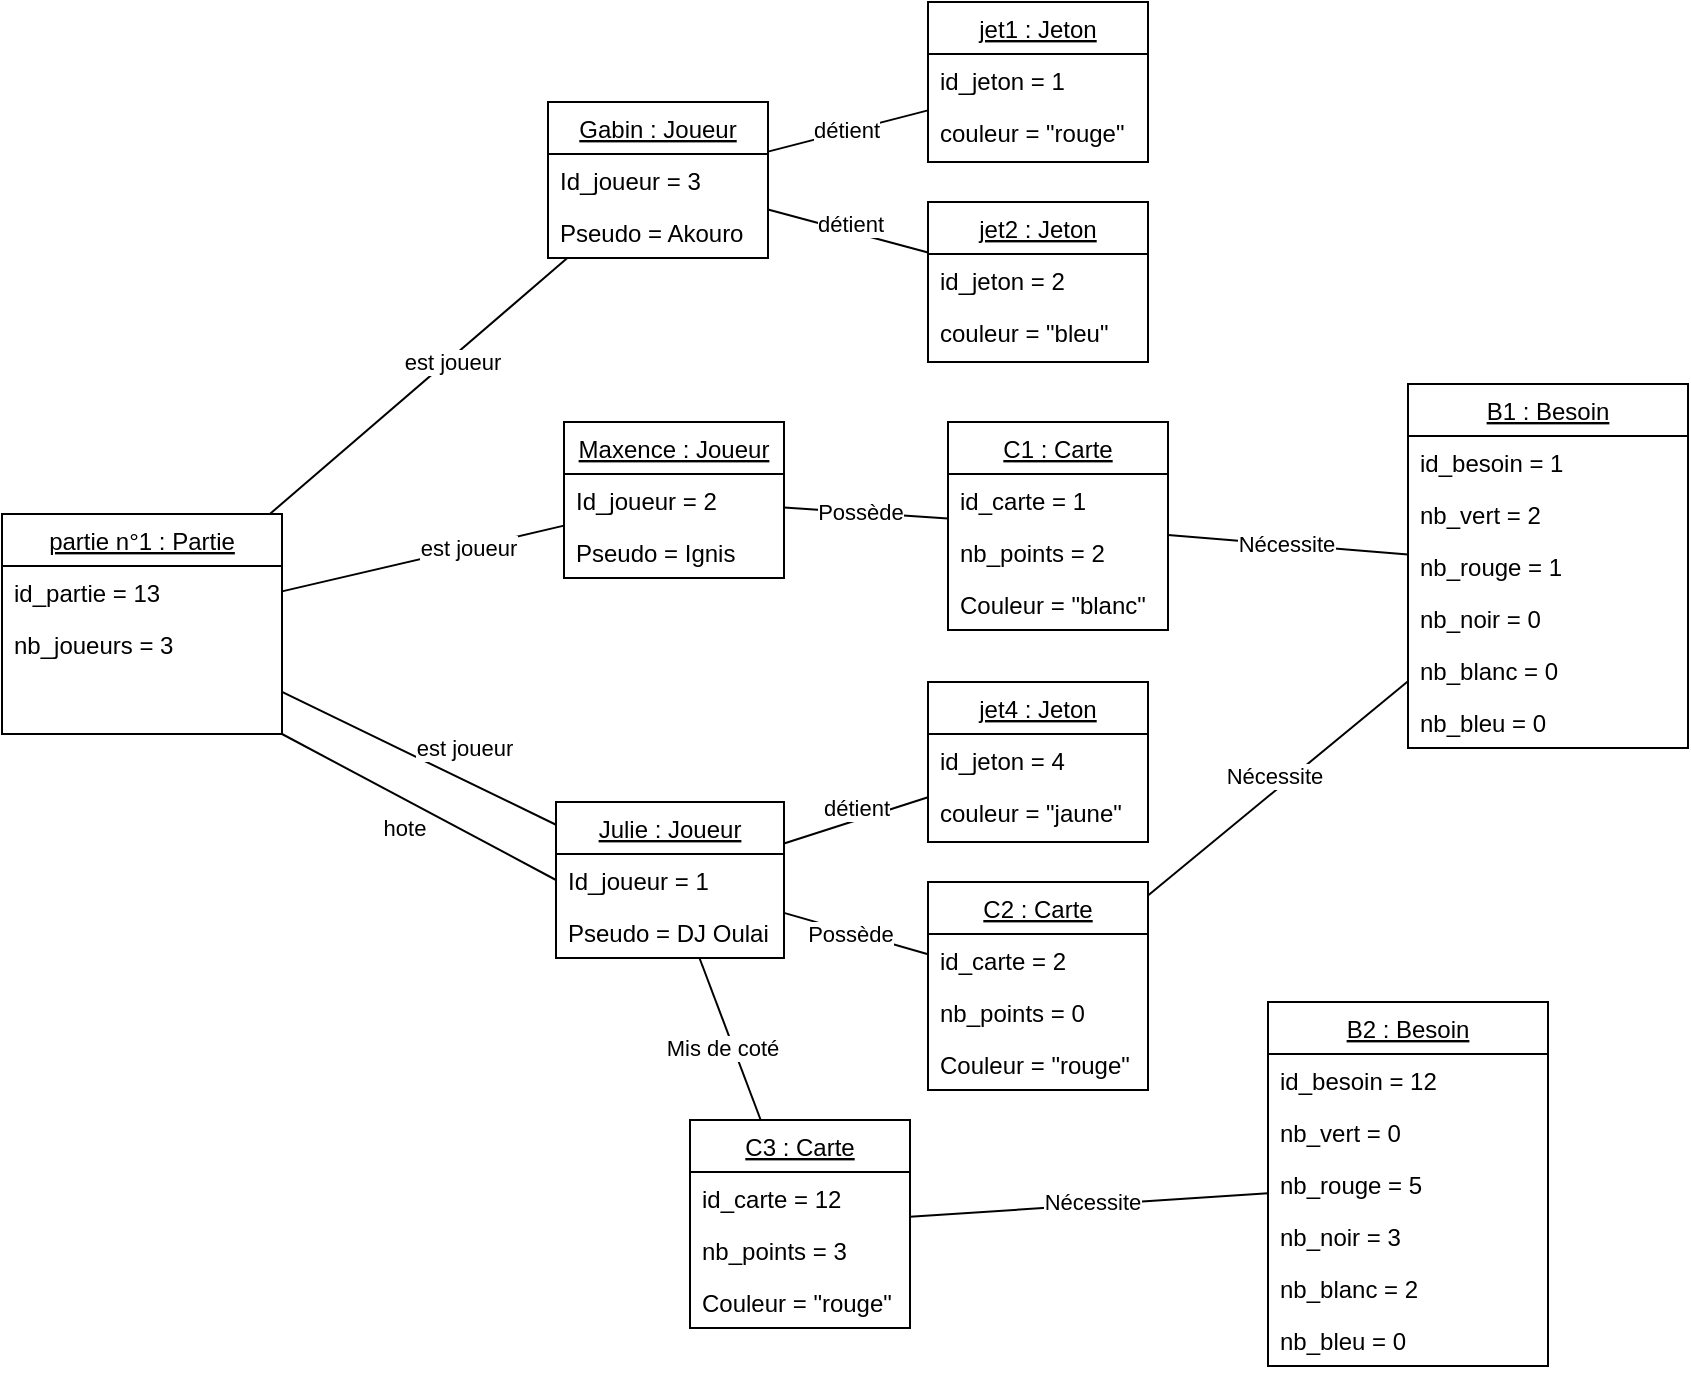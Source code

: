 <mxfile version="22.1.4" type="github">
  <diagram name="Page-1" id="KNeb5x1jzEJ46q6CHf2o">
    <mxGraphModel dx="788" dy="2112" grid="1" gridSize="10" guides="1" tooltips="1" connect="1" arrows="1" fold="1" page="1" pageScale="1" pageWidth="827" pageHeight="1169" math="0" shadow="0">
      <root>
        <mxCell id="0" />
        <mxCell id="1" parent="0" />
        <mxCell id="DXWB6FxUll0cylomkS6z-89" value="" style="endArrow=none;html=1;rounded=0;" edge="1" parent="1" source="DXWB6FxUll0cylomkS6z-93" target="DXWB6FxUll0cylomkS6z-142">
          <mxGeometry width="50" height="50" relative="1" as="geometry">
            <mxPoint x="1140" y="-20" as="sourcePoint" />
            <mxPoint x="1313" y="-20" as="targetPoint" />
          </mxGeometry>
        </mxCell>
        <mxCell id="DXWB6FxUll0cylomkS6z-90" value="est joueur" style="edgeLabel;html=1;align=center;verticalAlign=middle;resizable=0;points=[];" vertex="1" connectable="0" parent="DXWB6FxUll0cylomkS6z-89">
          <mxGeometry x="0.112" y="2" relative="1" as="geometry">
            <mxPoint x="14" y="-7" as="offset" />
          </mxGeometry>
        </mxCell>
        <mxCell id="DXWB6FxUll0cylomkS6z-93" value="partie n°1 : Partie" style="swimlane;fontStyle=4;align=center;verticalAlign=top;childLayout=stackLayout;horizontal=1;startSize=26;horizontalStack=0;resizeParent=1;resizeLast=0;collapsible=1;marginBottom=0;rounded=0;shadow=0;strokeWidth=1;" vertex="1" parent="1">
          <mxGeometry x="907" y="-144" width="140" height="110" as="geometry">
            <mxRectangle x="550" y="140" width="160" height="26" as="alternateBounds" />
          </mxGeometry>
        </mxCell>
        <mxCell id="DXWB6FxUll0cylomkS6z-94" value="id_partie = 13" style="text;align=left;verticalAlign=top;spacingLeft=4;spacingRight=4;overflow=hidden;rotatable=0;points=[[0,0.5],[1,0.5]];portConstraint=eastwest;" vertex="1" parent="DXWB6FxUll0cylomkS6z-93">
          <mxGeometry y="26" width="140" height="26" as="geometry" />
        </mxCell>
        <mxCell id="DXWB6FxUll0cylomkS6z-95" value="nb_joueurs = 3" style="text;align=left;verticalAlign=top;spacingLeft=4;spacingRight=4;overflow=hidden;rotatable=0;points=[[0,0.5],[1,0.5]];portConstraint=eastwest;rounded=0;shadow=0;html=0;" vertex="1" parent="DXWB6FxUll0cylomkS6z-93">
          <mxGeometry y="52" width="140" height="26" as="geometry" />
        </mxCell>
        <mxCell id="DXWB6FxUll0cylomkS6z-107" value="" style="endArrow=none;html=1;rounded=0;exitX=1;exitY=1;exitDx=0;exitDy=0;entryX=0;entryY=0.5;entryDx=0;entryDy=0;" edge="1" parent="1" source="DXWB6FxUll0cylomkS6z-93" target="DXWB6FxUll0cylomkS6z-143">
          <mxGeometry width="50" height="50" relative="1" as="geometry">
            <mxPoint x="1090" y="-20" as="sourcePoint" />
            <mxPoint x="1090" y="74.0" as="targetPoint" />
          </mxGeometry>
        </mxCell>
        <mxCell id="DXWB6FxUll0cylomkS6z-108" value="hote" style="edgeLabel;html=1;align=center;verticalAlign=middle;resizable=0;points=[];" vertex="1" connectable="0" parent="DXWB6FxUll0cylomkS6z-107">
          <mxGeometry x="0.112" y="2" relative="1" as="geometry">
            <mxPoint x="-17" y="8" as="offset" />
          </mxGeometry>
        </mxCell>
        <mxCell id="DXWB6FxUll0cylomkS6z-133" value="Gabin : Joueur" style="swimlane;fontStyle=4;align=center;verticalAlign=top;childLayout=stackLayout;horizontal=1;startSize=26;horizontalStack=0;resizeParent=1;resizeLast=0;collapsible=1;marginBottom=0;rounded=0;shadow=0;strokeWidth=1;" vertex="1" parent="1">
          <mxGeometry x="1180" y="-350" width="110" height="78" as="geometry">
            <mxRectangle x="550" y="140" width="160" height="26" as="alternateBounds" />
          </mxGeometry>
        </mxCell>
        <mxCell id="DXWB6FxUll0cylomkS6z-134" value="Id_joueur = 3" style="text;align=left;verticalAlign=top;spacingLeft=4;spacingRight=4;overflow=hidden;rotatable=0;points=[[0,0.5],[1,0.5]];portConstraint=eastwest;" vertex="1" parent="DXWB6FxUll0cylomkS6z-133">
          <mxGeometry y="26" width="110" height="26" as="geometry" />
        </mxCell>
        <mxCell id="DXWB6FxUll0cylomkS6z-135" value="Pseudo = Akouro" style="text;align=left;verticalAlign=top;spacingLeft=4;spacingRight=4;overflow=hidden;rotatable=0;points=[[0,0.5],[1,0.5]];portConstraint=eastwest;" vertex="1" parent="DXWB6FxUll0cylomkS6z-133">
          <mxGeometry y="52" width="110" height="26" as="geometry" />
        </mxCell>
        <mxCell id="DXWB6FxUll0cylomkS6z-139" value="Maxence : Joueur" style="swimlane;fontStyle=4;align=center;verticalAlign=top;childLayout=stackLayout;horizontal=1;startSize=26;horizontalStack=0;resizeParent=1;resizeLast=0;collapsible=1;marginBottom=0;rounded=0;shadow=0;strokeWidth=1;" vertex="1" parent="1">
          <mxGeometry x="1188" y="-190" width="110" height="78" as="geometry">
            <mxRectangle x="550" y="140" width="160" height="26" as="alternateBounds" />
          </mxGeometry>
        </mxCell>
        <mxCell id="DXWB6FxUll0cylomkS6z-140" value="Id_joueur = 2" style="text;align=left;verticalAlign=top;spacingLeft=4;spacingRight=4;overflow=hidden;rotatable=0;points=[[0,0.5],[1,0.5]];portConstraint=eastwest;" vertex="1" parent="DXWB6FxUll0cylomkS6z-139">
          <mxGeometry y="26" width="110" height="26" as="geometry" />
        </mxCell>
        <mxCell id="DXWB6FxUll0cylomkS6z-141" value="Pseudo = Ignis" style="text;align=left;verticalAlign=top;spacingLeft=4;spacingRight=4;overflow=hidden;rotatable=0;points=[[0,0.5],[1,0.5]];portConstraint=eastwest;" vertex="1" parent="DXWB6FxUll0cylomkS6z-139">
          <mxGeometry y="52" width="110" height="26" as="geometry" />
        </mxCell>
        <mxCell id="DXWB6FxUll0cylomkS6z-142" value="Julie : Joueur" style="swimlane;fontStyle=4;align=center;verticalAlign=top;childLayout=stackLayout;horizontal=1;startSize=26;horizontalStack=0;resizeParent=1;resizeLast=0;collapsible=1;marginBottom=0;rounded=0;shadow=0;strokeWidth=1;" vertex="1" parent="1">
          <mxGeometry x="1184" width="114" height="78" as="geometry">
            <mxRectangle x="550" y="140" width="160" height="26" as="alternateBounds" />
          </mxGeometry>
        </mxCell>
        <mxCell id="DXWB6FxUll0cylomkS6z-143" value="Id_joueur = 1" style="text;align=left;verticalAlign=top;spacingLeft=4;spacingRight=4;overflow=hidden;rotatable=0;points=[[0,0.5],[1,0.5]];portConstraint=eastwest;" vertex="1" parent="DXWB6FxUll0cylomkS6z-142">
          <mxGeometry y="26" width="114" height="26" as="geometry" />
        </mxCell>
        <mxCell id="DXWB6FxUll0cylomkS6z-144" value="Pseudo = DJ Oulai" style="text;align=left;verticalAlign=top;spacingLeft=4;spacingRight=4;overflow=hidden;rotatable=0;points=[[0,0.5],[1,0.5]];portConstraint=eastwest;" vertex="1" parent="DXWB6FxUll0cylomkS6z-142">
          <mxGeometry y="52" width="114" height="26" as="geometry" />
        </mxCell>
        <mxCell id="DXWB6FxUll0cylomkS6z-145" value="" style="endArrow=none;html=1;rounded=0;" edge="1" parent="1" source="DXWB6FxUll0cylomkS6z-93" target="DXWB6FxUll0cylomkS6z-139">
          <mxGeometry width="50" height="50" relative="1" as="geometry">
            <mxPoint x="1057" y="-61" as="sourcePoint" />
            <mxPoint x="1194" y="-26" as="targetPoint" />
          </mxGeometry>
        </mxCell>
        <mxCell id="DXWB6FxUll0cylomkS6z-146" value="est joueur" style="edgeLabel;html=1;align=center;verticalAlign=middle;resizable=0;points=[];" vertex="1" connectable="0" parent="DXWB6FxUll0cylomkS6z-145">
          <mxGeometry x="0.112" y="2" relative="1" as="geometry">
            <mxPoint x="15" y="-2" as="offset" />
          </mxGeometry>
        </mxCell>
        <mxCell id="DXWB6FxUll0cylomkS6z-147" value="" style="endArrow=none;html=1;rounded=0;" edge="1" parent="1" source="DXWB6FxUll0cylomkS6z-93" target="DXWB6FxUll0cylomkS6z-133">
          <mxGeometry width="50" height="50" relative="1" as="geometry">
            <mxPoint x="1057" y="-93" as="sourcePoint" />
            <mxPoint x="1196" y="-120" as="targetPoint" />
          </mxGeometry>
        </mxCell>
        <mxCell id="DXWB6FxUll0cylomkS6z-148" value="est joueur" style="edgeLabel;html=1;align=center;verticalAlign=middle;resizable=0;points=[];" vertex="1" connectable="0" parent="DXWB6FxUll0cylomkS6z-147">
          <mxGeometry x="0.112" y="2" relative="1" as="geometry">
            <mxPoint x="10" y="-4" as="offset" />
          </mxGeometry>
        </mxCell>
        <mxCell id="DXWB6FxUll0cylomkS6z-149" value="jet1 : Jeton" style="swimlane;fontStyle=4;align=center;verticalAlign=top;childLayout=stackLayout;horizontal=1;startSize=26;horizontalStack=0;resizeParent=1;resizeLast=0;collapsible=1;marginBottom=0;rounded=0;shadow=0;strokeWidth=1;" vertex="1" parent="1">
          <mxGeometry x="1370" y="-400" width="110" height="80" as="geometry">
            <mxRectangle x="550" y="140" width="160" height="26" as="alternateBounds" />
          </mxGeometry>
        </mxCell>
        <mxCell id="DXWB6FxUll0cylomkS6z-150" value="id_jeton = 1" style="text;align=left;verticalAlign=top;spacingLeft=4;spacingRight=4;overflow=hidden;rotatable=0;points=[[0,0.5],[1,0.5]];portConstraint=eastwest;" vertex="1" parent="DXWB6FxUll0cylomkS6z-149">
          <mxGeometry y="26" width="110" height="26" as="geometry" />
        </mxCell>
        <mxCell id="DXWB6FxUll0cylomkS6z-151" value="couleur = &quot;rouge&quot;" style="text;align=left;verticalAlign=top;spacingLeft=4;spacingRight=4;overflow=hidden;rotatable=0;points=[[0,0.5],[1,0.5]];portConstraint=eastwest;rounded=0;shadow=0;html=0;" vertex="1" parent="DXWB6FxUll0cylomkS6z-149">
          <mxGeometry y="52" width="110" height="26" as="geometry" />
        </mxCell>
        <mxCell id="DXWB6FxUll0cylomkS6z-152" value="jet2 : Jeton" style="swimlane;fontStyle=4;align=center;verticalAlign=top;childLayout=stackLayout;horizontal=1;startSize=26;horizontalStack=0;resizeParent=1;resizeLast=0;collapsible=1;marginBottom=0;rounded=0;shadow=0;strokeWidth=1;" vertex="1" parent="1">
          <mxGeometry x="1370" y="-300" width="110" height="80" as="geometry">
            <mxRectangle x="550" y="140" width="160" height="26" as="alternateBounds" />
          </mxGeometry>
        </mxCell>
        <mxCell id="DXWB6FxUll0cylomkS6z-153" value="id_jeton = 2" style="text;align=left;verticalAlign=top;spacingLeft=4;spacingRight=4;overflow=hidden;rotatable=0;points=[[0,0.5],[1,0.5]];portConstraint=eastwest;" vertex="1" parent="DXWB6FxUll0cylomkS6z-152">
          <mxGeometry y="26" width="110" height="26" as="geometry" />
        </mxCell>
        <mxCell id="DXWB6FxUll0cylomkS6z-154" value="couleur = &quot;bleu&quot;" style="text;align=left;verticalAlign=top;spacingLeft=4;spacingRight=4;overflow=hidden;rotatable=0;points=[[0,0.5],[1,0.5]];portConstraint=eastwest;rounded=0;shadow=0;html=0;" vertex="1" parent="DXWB6FxUll0cylomkS6z-152">
          <mxGeometry y="52" width="110" height="26" as="geometry" />
        </mxCell>
        <mxCell id="DXWB6FxUll0cylomkS6z-155" value="" style="endArrow=none;html=1;rounded=0;" edge="1" parent="1" source="DXWB6FxUll0cylomkS6z-133" target="DXWB6FxUll0cylomkS6z-149">
          <mxGeometry width="50" height="50" relative="1" as="geometry">
            <mxPoint x="1138.5" y="-430.45" as="sourcePoint" />
            <mxPoint x="1311.5" y="-430.45" as="targetPoint" />
          </mxGeometry>
        </mxCell>
        <mxCell id="DXWB6FxUll0cylomkS6z-156" value="détient" style="edgeLabel;html=1;align=center;verticalAlign=middle;resizable=0;points=[];labelBackgroundColor=default;" vertex="1" connectable="0" parent="DXWB6FxUll0cylomkS6z-155">
          <mxGeometry x="0.112" y="2" relative="1" as="geometry">
            <mxPoint x="-5" y="2" as="offset" />
          </mxGeometry>
        </mxCell>
        <mxCell id="DXWB6FxUll0cylomkS6z-159" value="" style="endArrow=none;html=1;rounded=0;" edge="1" parent="1" source="DXWB6FxUll0cylomkS6z-133" target="DXWB6FxUll0cylomkS6z-152">
          <mxGeometry width="50" height="50" relative="1" as="geometry">
            <mxPoint x="1290" y="-353" as="sourcePoint" />
            <mxPoint x="1350" y="-388" as="targetPoint" />
          </mxGeometry>
        </mxCell>
        <mxCell id="DXWB6FxUll0cylomkS6z-160" value="détient" style="edgeLabel;html=1;align=center;verticalAlign=middle;resizable=0;points=[];" vertex="1" connectable="0" parent="DXWB6FxUll0cylomkS6z-159">
          <mxGeometry x="0.112" y="2" relative="1" as="geometry">
            <mxPoint x="-4" y="-3" as="offset" />
          </mxGeometry>
        </mxCell>
        <mxCell id="DXWB6FxUll0cylomkS6z-161" value="jet4 : Jeton" style="swimlane;fontStyle=4;align=center;verticalAlign=top;childLayout=stackLayout;horizontal=1;startSize=26;horizontalStack=0;resizeParent=1;resizeLast=0;collapsible=1;marginBottom=0;rounded=0;shadow=0;strokeWidth=1;" vertex="1" parent="1">
          <mxGeometry x="1370" y="-60" width="110" height="80" as="geometry">
            <mxRectangle x="550" y="140" width="160" height="26" as="alternateBounds" />
          </mxGeometry>
        </mxCell>
        <mxCell id="DXWB6FxUll0cylomkS6z-162" value="id_jeton = 4" style="text;align=left;verticalAlign=top;spacingLeft=4;spacingRight=4;overflow=hidden;rotatable=0;points=[[0,0.5],[1,0.5]];portConstraint=eastwest;" vertex="1" parent="DXWB6FxUll0cylomkS6z-161">
          <mxGeometry y="26" width="110" height="26" as="geometry" />
        </mxCell>
        <mxCell id="DXWB6FxUll0cylomkS6z-163" value="couleur = &quot;jaune&quot;" style="text;align=left;verticalAlign=top;spacingLeft=4;spacingRight=4;overflow=hidden;rotatable=0;points=[[0,0.5],[1,0.5]];portConstraint=eastwest;rounded=0;shadow=0;html=0;" vertex="1" parent="DXWB6FxUll0cylomkS6z-161">
          <mxGeometry y="52" width="110" height="26" as="geometry" />
        </mxCell>
        <mxCell id="DXWB6FxUll0cylomkS6z-167" value="" style="endArrow=none;html=1;rounded=0;" edge="1" parent="1" source="DXWB6FxUll0cylomkS6z-142" target="DXWB6FxUll0cylomkS6z-161">
          <mxGeometry width="50" height="50" relative="1" as="geometry">
            <mxPoint x="1290" y="-272" as="sourcePoint" />
            <mxPoint x="1360" y="-259" as="targetPoint" />
          </mxGeometry>
        </mxCell>
        <mxCell id="DXWB6FxUll0cylomkS6z-168" value="détient" style="edgeLabel;html=1;align=center;verticalAlign=middle;resizable=0;points=[];" vertex="1" connectable="0" parent="DXWB6FxUll0cylomkS6z-167">
          <mxGeometry x="0.112" y="2" relative="1" as="geometry">
            <mxPoint x="-4" y="-3" as="offset" />
          </mxGeometry>
        </mxCell>
        <mxCell id="DXWB6FxUll0cylomkS6z-169" value="C1 : Carte" style="swimlane;fontStyle=4;align=center;verticalAlign=top;childLayout=stackLayout;horizontal=1;startSize=26;horizontalStack=0;resizeParent=1;resizeLast=0;collapsible=1;marginBottom=0;rounded=0;shadow=0;strokeWidth=1;" vertex="1" parent="1">
          <mxGeometry x="1380" y="-190" width="110" height="104" as="geometry">
            <mxRectangle x="550" y="140" width="160" height="26" as="alternateBounds" />
          </mxGeometry>
        </mxCell>
        <mxCell id="DXWB6FxUll0cylomkS6z-170" value="id_carte = 1" style="text;align=left;verticalAlign=top;spacingLeft=4;spacingRight=4;overflow=hidden;rotatable=0;points=[[0,0.5],[1,0.5]];portConstraint=eastwest;" vertex="1" parent="DXWB6FxUll0cylomkS6z-169">
          <mxGeometry y="26" width="110" height="26" as="geometry" />
        </mxCell>
        <mxCell id="DXWB6FxUll0cylomkS6z-171" value="nb_points = 2" style="text;align=left;verticalAlign=top;spacingLeft=4;spacingRight=4;overflow=hidden;rotatable=0;points=[[0,0.5],[1,0.5]];portConstraint=eastwest;" vertex="1" parent="DXWB6FxUll0cylomkS6z-169">
          <mxGeometry y="52" width="110" height="26" as="geometry" />
        </mxCell>
        <mxCell id="DXWB6FxUll0cylomkS6z-172" value="Couleur = &quot;blanc&quot;" style="text;align=left;verticalAlign=top;spacingLeft=4;spacingRight=4;overflow=hidden;rotatable=0;points=[[0,0.5],[1,0.5]];portConstraint=eastwest;" vertex="1" parent="DXWB6FxUll0cylomkS6z-169">
          <mxGeometry y="78" width="110" height="26" as="geometry" />
        </mxCell>
        <mxCell id="DXWB6FxUll0cylomkS6z-173" value="" style="endArrow=none;html=1;rounded=0;" edge="1" parent="1" source="DXWB6FxUll0cylomkS6z-139" target="DXWB6FxUll0cylomkS6z-169">
          <mxGeometry width="50" height="50" relative="1" as="geometry">
            <mxPoint x="1291.224" y="230" as="sourcePoint" />
            <mxPoint x="1290.0" y="130" as="targetPoint" />
          </mxGeometry>
        </mxCell>
        <mxCell id="DXWB6FxUll0cylomkS6z-174" value="Possède" style="edgeLabel;html=1;align=center;verticalAlign=middle;resizable=0;points=[];" vertex="1" connectable="0" parent="DXWB6FxUll0cylomkS6z-173">
          <mxGeometry x="0.112" y="2" relative="1" as="geometry">
            <mxPoint x="-8" y="1" as="offset" />
          </mxGeometry>
        </mxCell>
        <mxCell id="DXWB6FxUll0cylomkS6z-177" value="C2 : Carte" style="swimlane;fontStyle=4;align=center;verticalAlign=top;childLayout=stackLayout;horizontal=1;startSize=26;horizontalStack=0;resizeParent=1;resizeLast=0;collapsible=1;marginBottom=0;rounded=0;shadow=0;strokeWidth=1;" vertex="1" parent="1">
          <mxGeometry x="1370" y="40" width="110" height="104" as="geometry">
            <mxRectangle x="550" y="140" width="160" height="26" as="alternateBounds" />
          </mxGeometry>
        </mxCell>
        <mxCell id="DXWB6FxUll0cylomkS6z-178" value="id_carte = 2" style="text;align=left;verticalAlign=top;spacingLeft=4;spacingRight=4;overflow=hidden;rotatable=0;points=[[0,0.5],[1,0.5]];portConstraint=eastwest;" vertex="1" parent="DXWB6FxUll0cylomkS6z-177">
          <mxGeometry y="26" width="110" height="26" as="geometry" />
        </mxCell>
        <mxCell id="DXWB6FxUll0cylomkS6z-179" value="nb_points = 0" style="text;align=left;verticalAlign=top;spacingLeft=4;spacingRight=4;overflow=hidden;rotatable=0;points=[[0,0.5],[1,0.5]];portConstraint=eastwest;" vertex="1" parent="DXWB6FxUll0cylomkS6z-177">
          <mxGeometry y="52" width="110" height="26" as="geometry" />
        </mxCell>
        <mxCell id="DXWB6FxUll0cylomkS6z-180" value="Couleur = &quot;rouge&quot;" style="text;align=left;verticalAlign=top;spacingLeft=4;spacingRight=4;overflow=hidden;rotatable=0;points=[[0,0.5],[1,0.5]];portConstraint=eastwest;" vertex="1" parent="DXWB6FxUll0cylomkS6z-177">
          <mxGeometry y="78" width="110" height="26" as="geometry" />
        </mxCell>
        <mxCell id="DXWB6FxUll0cylomkS6z-181" value="" style="endArrow=none;html=1;rounded=0;" edge="1" parent="1" source="DXWB6FxUll0cylomkS6z-142" target="DXWB6FxUll0cylomkS6z-177">
          <mxGeometry width="50" height="50" relative="1" as="geometry">
            <mxPoint x="1308" y="-132" as="sourcePoint" />
            <mxPoint x="1400" y="-117" as="targetPoint" />
          </mxGeometry>
        </mxCell>
        <mxCell id="DXWB6FxUll0cylomkS6z-182" value="Possède" style="edgeLabel;html=1;align=center;verticalAlign=middle;resizable=0;points=[];" vertex="1" connectable="0" parent="DXWB6FxUll0cylomkS6z-181">
          <mxGeometry x="0.112" y="2" relative="1" as="geometry">
            <mxPoint x="-8" y="1" as="offset" />
          </mxGeometry>
        </mxCell>
        <mxCell id="DXWB6FxUll0cylomkS6z-183" value="C3 : Carte" style="swimlane;fontStyle=4;align=center;verticalAlign=top;childLayout=stackLayout;horizontal=1;startSize=26;horizontalStack=0;resizeParent=1;resizeLast=0;collapsible=1;marginBottom=0;rounded=0;shadow=0;strokeWidth=1;" vertex="1" parent="1">
          <mxGeometry x="1251" y="159" width="110" height="104" as="geometry">
            <mxRectangle x="550" y="140" width="160" height="26" as="alternateBounds" />
          </mxGeometry>
        </mxCell>
        <mxCell id="DXWB6FxUll0cylomkS6z-184" value="id_carte = 12" style="text;align=left;verticalAlign=top;spacingLeft=4;spacingRight=4;overflow=hidden;rotatable=0;points=[[0,0.5],[1,0.5]];portConstraint=eastwest;" vertex="1" parent="DXWB6FxUll0cylomkS6z-183">
          <mxGeometry y="26" width="110" height="26" as="geometry" />
        </mxCell>
        <mxCell id="DXWB6FxUll0cylomkS6z-185" value="nb_points = 3" style="text;align=left;verticalAlign=top;spacingLeft=4;spacingRight=4;overflow=hidden;rotatable=0;points=[[0,0.5],[1,0.5]];portConstraint=eastwest;" vertex="1" parent="DXWB6FxUll0cylomkS6z-183">
          <mxGeometry y="52" width="110" height="26" as="geometry" />
        </mxCell>
        <mxCell id="DXWB6FxUll0cylomkS6z-186" value="Couleur = &quot;rouge&quot;" style="text;align=left;verticalAlign=top;spacingLeft=4;spacingRight=4;overflow=hidden;rotatable=0;points=[[0,0.5],[1,0.5]];portConstraint=eastwest;" vertex="1" parent="DXWB6FxUll0cylomkS6z-183">
          <mxGeometry y="78" width="110" height="26" as="geometry" />
        </mxCell>
        <mxCell id="DXWB6FxUll0cylomkS6z-187" value="" style="endArrow=none;html=1;rounded=0;" edge="1" parent="1" source="DXWB6FxUll0cylomkS6z-142" target="DXWB6FxUll0cylomkS6z-183">
          <mxGeometry width="50" height="50" relative="1" as="geometry">
            <mxPoint x="1308" y="-132" as="sourcePoint" />
            <mxPoint x="1400" y="-117" as="targetPoint" />
          </mxGeometry>
        </mxCell>
        <mxCell id="DXWB6FxUll0cylomkS6z-188" value="Mis de coté" style="edgeLabel;html=1;align=center;verticalAlign=middle;resizable=0;points=[];" vertex="1" connectable="0" parent="DXWB6FxUll0cylomkS6z-187">
          <mxGeometry x="0.112" y="2" relative="1" as="geometry">
            <mxPoint x="-8" y="1" as="offset" />
          </mxGeometry>
        </mxCell>
        <mxCell id="DXWB6FxUll0cylomkS6z-189" value="B1 : Besoin" style="swimlane;fontStyle=4;align=center;verticalAlign=top;childLayout=stackLayout;horizontal=1;startSize=26;horizontalStack=0;resizeParent=1;resizeLast=0;collapsible=1;marginBottom=0;rounded=0;shadow=0;strokeWidth=1;" vertex="1" parent="1">
          <mxGeometry x="1610" y="-209" width="140" height="182" as="geometry">
            <mxRectangle x="550" y="140" width="160" height="26" as="alternateBounds" />
          </mxGeometry>
        </mxCell>
        <mxCell id="DXWB6FxUll0cylomkS6z-190" value="id_besoin = 1" style="text;align=left;verticalAlign=top;spacingLeft=4;spacingRight=4;overflow=hidden;rotatable=0;points=[[0,0.5],[1,0.5]];portConstraint=eastwest;" vertex="1" parent="DXWB6FxUll0cylomkS6z-189">
          <mxGeometry y="26" width="140" height="26" as="geometry" />
        </mxCell>
        <mxCell id="DXWB6FxUll0cylomkS6z-191" value="nb_vert = 2" style="text;align=left;verticalAlign=top;spacingLeft=4;spacingRight=4;overflow=hidden;rotatable=0;points=[[0,0.5],[1,0.5]];portConstraint=eastwest;" vertex="1" parent="DXWB6FxUll0cylomkS6z-189">
          <mxGeometry y="52" width="140" height="26" as="geometry" />
        </mxCell>
        <mxCell id="DXWB6FxUll0cylomkS6z-192" value="nb_rouge = 1" style="text;align=left;verticalAlign=top;spacingLeft=4;spacingRight=4;overflow=hidden;rotatable=0;points=[[0,0.5],[1,0.5]];portConstraint=eastwest;" vertex="1" parent="DXWB6FxUll0cylomkS6z-189">
          <mxGeometry y="78" width="140" height="26" as="geometry" />
        </mxCell>
        <mxCell id="DXWB6FxUll0cylomkS6z-193" value="nb_noir = 0" style="text;align=left;verticalAlign=top;spacingLeft=4;spacingRight=4;overflow=hidden;rotatable=0;points=[[0,0.5],[1,0.5]];portConstraint=eastwest;" vertex="1" parent="DXWB6FxUll0cylomkS6z-189">
          <mxGeometry y="104" width="140" height="26" as="geometry" />
        </mxCell>
        <mxCell id="DXWB6FxUll0cylomkS6z-194" value="nb_blanc = 0" style="text;align=left;verticalAlign=top;spacingLeft=4;spacingRight=4;overflow=hidden;rotatable=0;points=[[0,0.5],[1,0.5]];portConstraint=eastwest;" vertex="1" parent="DXWB6FxUll0cylomkS6z-189">
          <mxGeometry y="130" width="140" height="26" as="geometry" />
        </mxCell>
        <mxCell id="DXWB6FxUll0cylomkS6z-195" value="nb_bleu = 0" style="text;align=left;verticalAlign=top;spacingLeft=4;spacingRight=4;overflow=hidden;rotatable=0;points=[[0,0.5],[1,0.5]];portConstraint=eastwest;" vertex="1" parent="DXWB6FxUll0cylomkS6z-189">
          <mxGeometry y="156" width="140" height="26" as="geometry" />
        </mxCell>
        <mxCell id="DXWB6FxUll0cylomkS6z-196" value="" style="endArrow=none;html=1;rounded=0;" edge="1" parent="1" source="DXWB6FxUll0cylomkS6z-169" target="DXWB6FxUll0cylomkS6z-189">
          <mxGeometry width="50" height="50" relative="1" as="geometry">
            <mxPoint x="1308" y="-132" as="sourcePoint" />
            <mxPoint x="1400" y="-117" as="targetPoint" />
          </mxGeometry>
        </mxCell>
        <mxCell id="DXWB6FxUll0cylomkS6z-197" value="Nécessite" style="edgeLabel;html=1;align=center;verticalAlign=middle;resizable=0;points=[];" vertex="1" connectable="0" parent="DXWB6FxUll0cylomkS6z-196">
          <mxGeometry x="0.112" y="2" relative="1" as="geometry">
            <mxPoint x="-8" y="1" as="offset" />
          </mxGeometry>
        </mxCell>
        <mxCell id="DXWB6FxUll0cylomkS6z-205" value="" style="endArrow=none;html=1;rounded=0;" edge="1" parent="1" source="DXWB6FxUll0cylomkS6z-177" target="DXWB6FxUll0cylomkS6z-189">
          <mxGeometry width="50" height="50" relative="1" as="geometry">
            <mxPoint x="1510" y="-108" as="sourcePoint" />
            <mxPoint x="1620" y="-108" as="targetPoint" />
          </mxGeometry>
        </mxCell>
        <mxCell id="DXWB6FxUll0cylomkS6z-206" value="Nécessite" style="edgeLabel;html=1;align=center;verticalAlign=middle;resizable=0;points=[];" vertex="1" connectable="0" parent="DXWB6FxUll0cylomkS6z-205">
          <mxGeometry x="0.112" y="2" relative="1" as="geometry">
            <mxPoint x="-8" y="1" as="offset" />
          </mxGeometry>
        </mxCell>
        <mxCell id="DXWB6FxUll0cylomkS6z-207" value="B2 : Besoin" style="swimlane;fontStyle=4;align=center;verticalAlign=top;childLayout=stackLayout;horizontal=1;startSize=26;horizontalStack=0;resizeParent=1;resizeLast=0;collapsible=1;marginBottom=0;rounded=0;shadow=0;strokeWidth=1;" vertex="1" parent="1">
          <mxGeometry x="1540" y="100" width="140" height="182" as="geometry">
            <mxRectangle x="550" y="140" width="160" height="26" as="alternateBounds" />
          </mxGeometry>
        </mxCell>
        <mxCell id="DXWB6FxUll0cylomkS6z-208" value="id_besoin = 12" style="text;align=left;verticalAlign=top;spacingLeft=4;spacingRight=4;overflow=hidden;rotatable=0;points=[[0,0.5],[1,0.5]];portConstraint=eastwest;" vertex="1" parent="DXWB6FxUll0cylomkS6z-207">
          <mxGeometry y="26" width="140" height="26" as="geometry" />
        </mxCell>
        <mxCell id="DXWB6FxUll0cylomkS6z-209" value="nb_vert = 0" style="text;align=left;verticalAlign=top;spacingLeft=4;spacingRight=4;overflow=hidden;rotatable=0;points=[[0,0.5],[1,0.5]];portConstraint=eastwest;" vertex="1" parent="DXWB6FxUll0cylomkS6z-207">
          <mxGeometry y="52" width="140" height="26" as="geometry" />
        </mxCell>
        <mxCell id="DXWB6FxUll0cylomkS6z-210" value="nb_rouge = 5" style="text;align=left;verticalAlign=top;spacingLeft=4;spacingRight=4;overflow=hidden;rotatable=0;points=[[0,0.5],[1,0.5]];portConstraint=eastwest;" vertex="1" parent="DXWB6FxUll0cylomkS6z-207">
          <mxGeometry y="78" width="140" height="26" as="geometry" />
        </mxCell>
        <mxCell id="DXWB6FxUll0cylomkS6z-211" value="nb_noir = 3" style="text;align=left;verticalAlign=top;spacingLeft=4;spacingRight=4;overflow=hidden;rotatable=0;points=[[0,0.5],[1,0.5]];portConstraint=eastwest;" vertex="1" parent="DXWB6FxUll0cylomkS6z-207">
          <mxGeometry y="104" width="140" height="26" as="geometry" />
        </mxCell>
        <mxCell id="DXWB6FxUll0cylomkS6z-212" value="nb_blanc = 2" style="text;align=left;verticalAlign=top;spacingLeft=4;spacingRight=4;overflow=hidden;rotatable=0;points=[[0,0.5],[1,0.5]];portConstraint=eastwest;" vertex="1" parent="DXWB6FxUll0cylomkS6z-207">
          <mxGeometry y="130" width="140" height="26" as="geometry" />
        </mxCell>
        <mxCell id="DXWB6FxUll0cylomkS6z-213" value="nb_bleu = 0" style="text;align=left;verticalAlign=top;spacingLeft=4;spacingRight=4;overflow=hidden;rotatable=0;points=[[0,0.5],[1,0.5]];portConstraint=eastwest;" vertex="1" parent="DXWB6FxUll0cylomkS6z-207">
          <mxGeometry y="156" width="140" height="26" as="geometry" />
        </mxCell>
        <mxCell id="DXWB6FxUll0cylomkS6z-214" value="" style="endArrow=none;html=1;rounded=0;" edge="1" parent="1" source="DXWB6FxUll0cylomkS6z-183" target="DXWB6FxUll0cylomkS6z-207">
          <mxGeometry width="50" height="50" relative="1" as="geometry">
            <mxPoint x="1490" y="80" as="sourcePoint" />
            <mxPoint x="1620" y="-42" as="targetPoint" />
          </mxGeometry>
        </mxCell>
        <mxCell id="DXWB6FxUll0cylomkS6z-215" value="Nécessite" style="edgeLabel;html=1;align=center;verticalAlign=middle;resizable=0;points=[];" vertex="1" connectable="0" parent="DXWB6FxUll0cylomkS6z-214">
          <mxGeometry x="0.112" y="2" relative="1" as="geometry">
            <mxPoint x="-8" y="1" as="offset" />
          </mxGeometry>
        </mxCell>
      </root>
    </mxGraphModel>
  </diagram>
</mxfile>
